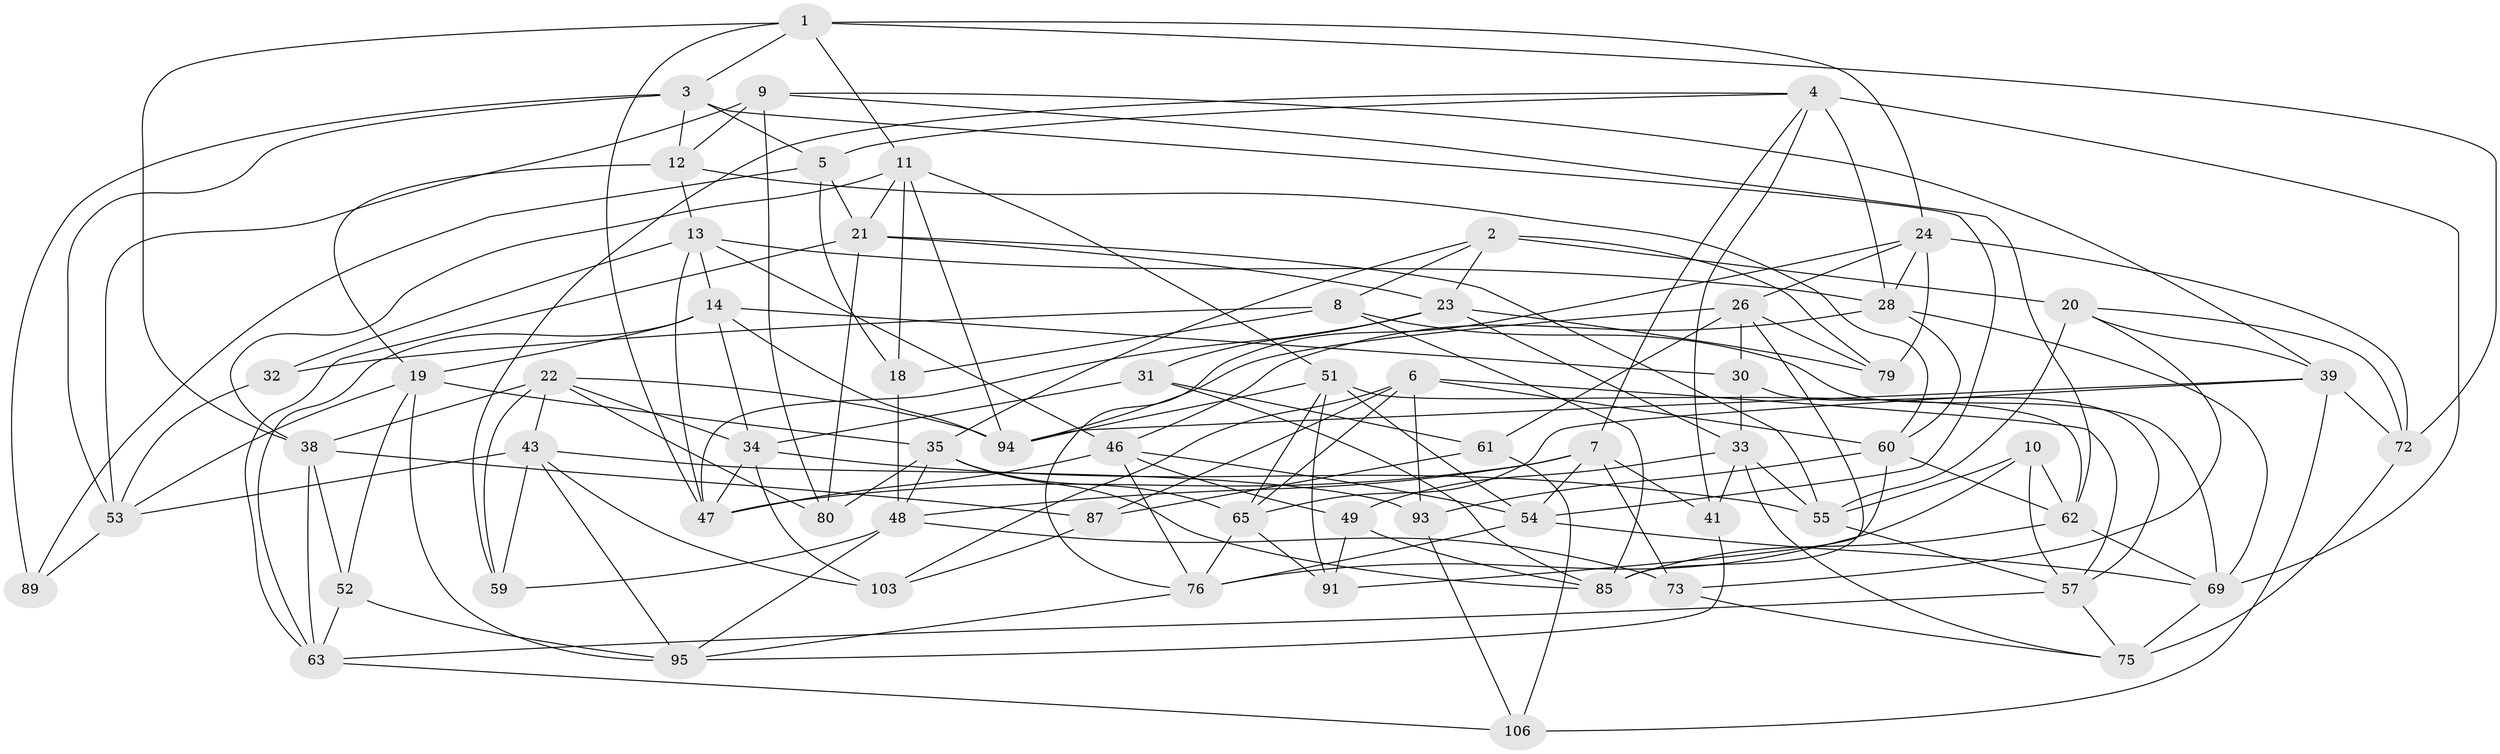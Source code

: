 // original degree distribution, {4: 1.0}
// Generated by graph-tools (version 1.1) at 2025/11/02/27/25 16:11:44]
// undirected, 65 vertices, 171 edges
graph export_dot {
graph [start="1"]
  node [color=gray90,style=filled];
  1 [super="+83"];
  2 [super="+58"];
  3 [super="+37"];
  4 [super="+29"];
  5 [super="+56"];
  6 [super="+101"];
  7 [super="+25"];
  8 [super="+17"];
  9 [super="+16"];
  10;
  11 [super="+15"];
  12 [super="+50"];
  13 [super="+40"];
  14 [super="+27"];
  18;
  19 [super="+109"];
  20 [super="+86"];
  21 [super="+66"];
  22 [super="+78"];
  23 [super="+104"];
  24 [super="+100"];
  26 [super="+36"];
  28 [super="+42"];
  30;
  31;
  32;
  33 [super="+107"];
  34 [super="+96"];
  35 [super="+44"];
  38 [super="+45"];
  39 [super="+71"];
  41;
  43 [super="+82"];
  46 [super="+88"];
  47 [super="+74"];
  48 [super="+102"];
  49;
  51 [super="+67"];
  52;
  53 [super="+98"];
  54 [super="+90"];
  55 [super="+68"];
  57 [super="+81"];
  59;
  60 [super="+64"];
  61;
  62 [super="+97"];
  63 [super="+70"];
  65 [super="+84"];
  69 [super="+77"];
  72 [super="+99"];
  73;
  75 [super="+105"];
  76 [super="+111"];
  79;
  80;
  85 [super="+92"];
  87;
  89;
  91;
  93;
  94 [super="+108"];
  95 [super="+110"];
  103;
  106;
  1 -- 3;
  1 -- 38;
  1 -- 11;
  1 -- 72;
  1 -- 47;
  1 -- 24;
  2 -- 20 [weight=2];
  2 -- 79;
  2 -- 8;
  2 -- 23;
  2 -- 35;
  3 -- 54;
  3 -- 89;
  3 -- 12;
  3 -- 5;
  3 -- 53;
  4 -- 5;
  4 -- 59;
  4 -- 69;
  4 -- 41;
  4 -- 7;
  4 -- 28;
  5 -- 89 [weight=2];
  5 -- 18;
  5 -- 21;
  6 -- 57;
  6 -- 87;
  6 -- 60;
  6 -- 93;
  6 -- 103;
  6 -- 65;
  7 -- 41;
  7 -- 48;
  7 -- 73;
  7 -- 47;
  7 -- 54;
  8 -- 18;
  8 -- 32 [weight=2];
  8 -- 85;
  8 -- 69;
  9 -- 53;
  9 -- 62;
  9 -- 12 [weight=2];
  9 -- 80;
  9 -- 39;
  10 -- 55;
  10 -- 76;
  10 -- 62;
  10 -- 57;
  11 -- 18;
  11 -- 51;
  11 -- 94;
  11 -- 21;
  11 -- 38;
  12 -- 19;
  12 -- 13;
  12 -- 60;
  13 -- 47;
  13 -- 28;
  13 -- 32;
  13 -- 46;
  13 -- 14;
  14 -- 94;
  14 -- 30;
  14 -- 34;
  14 -- 19;
  14 -- 63;
  18 -- 48;
  19 -- 35;
  19 -- 52;
  19 -- 53;
  19 -- 95;
  20 -- 72;
  20 -- 73;
  20 -- 39;
  20 -- 55;
  21 -- 63;
  21 -- 23;
  21 -- 80;
  21 -- 55;
  22 -- 80;
  22 -- 94;
  22 -- 43;
  22 -- 38;
  22 -- 34;
  22 -- 59;
  23 -- 31;
  23 -- 47;
  23 -- 33;
  23 -- 79;
  24 -- 72;
  24 -- 28;
  24 -- 76;
  24 -- 26;
  24 -- 79;
  26 -- 94;
  26 -- 61;
  26 -- 30;
  26 -- 79;
  26 -- 85;
  28 -- 46;
  28 -- 69;
  28 -- 60;
  30 -- 33;
  30 -- 57;
  31 -- 85;
  31 -- 61;
  31 -- 34;
  32 -- 53;
  33 -- 55;
  33 -- 75;
  33 -- 41;
  33 -- 49;
  34 -- 47;
  34 -- 103;
  34 -- 55;
  35 -- 48;
  35 -- 80;
  35 -- 85;
  35 -- 65;
  38 -- 52;
  38 -- 87;
  38 -- 63;
  39 -- 72;
  39 -- 94;
  39 -- 65;
  39 -- 106;
  41 -- 95;
  43 -- 59;
  43 -- 53;
  43 -- 93;
  43 -- 103;
  43 -- 95;
  46 -- 49;
  46 -- 76;
  46 -- 54;
  46 -- 47;
  48 -- 73;
  48 -- 59;
  48 -- 95;
  49 -- 85;
  49 -- 91;
  51 -- 91;
  51 -- 65;
  51 -- 62;
  51 -- 94;
  51 -- 54;
  52 -- 63;
  52 -- 95;
  53 -- 89;
  54 -- 76;
  54 -- 69;
  55 -- 57;
  57 -- 75;
  57 -- 63;
  60 -- 91;
  60 -- 62;
  60 -- 93;
  61 -- 106;
  61 -- 87;
  62 -- 69;
  62 -- 85;
  63 -- 106;
  65 -- 91;
  65 -- 76;
  69 -- 75;
  72 -- 75 [weight=2];
  73 -- 75;
  76 -- 95;
  87 -- 103;
  93 -- 106;
}
